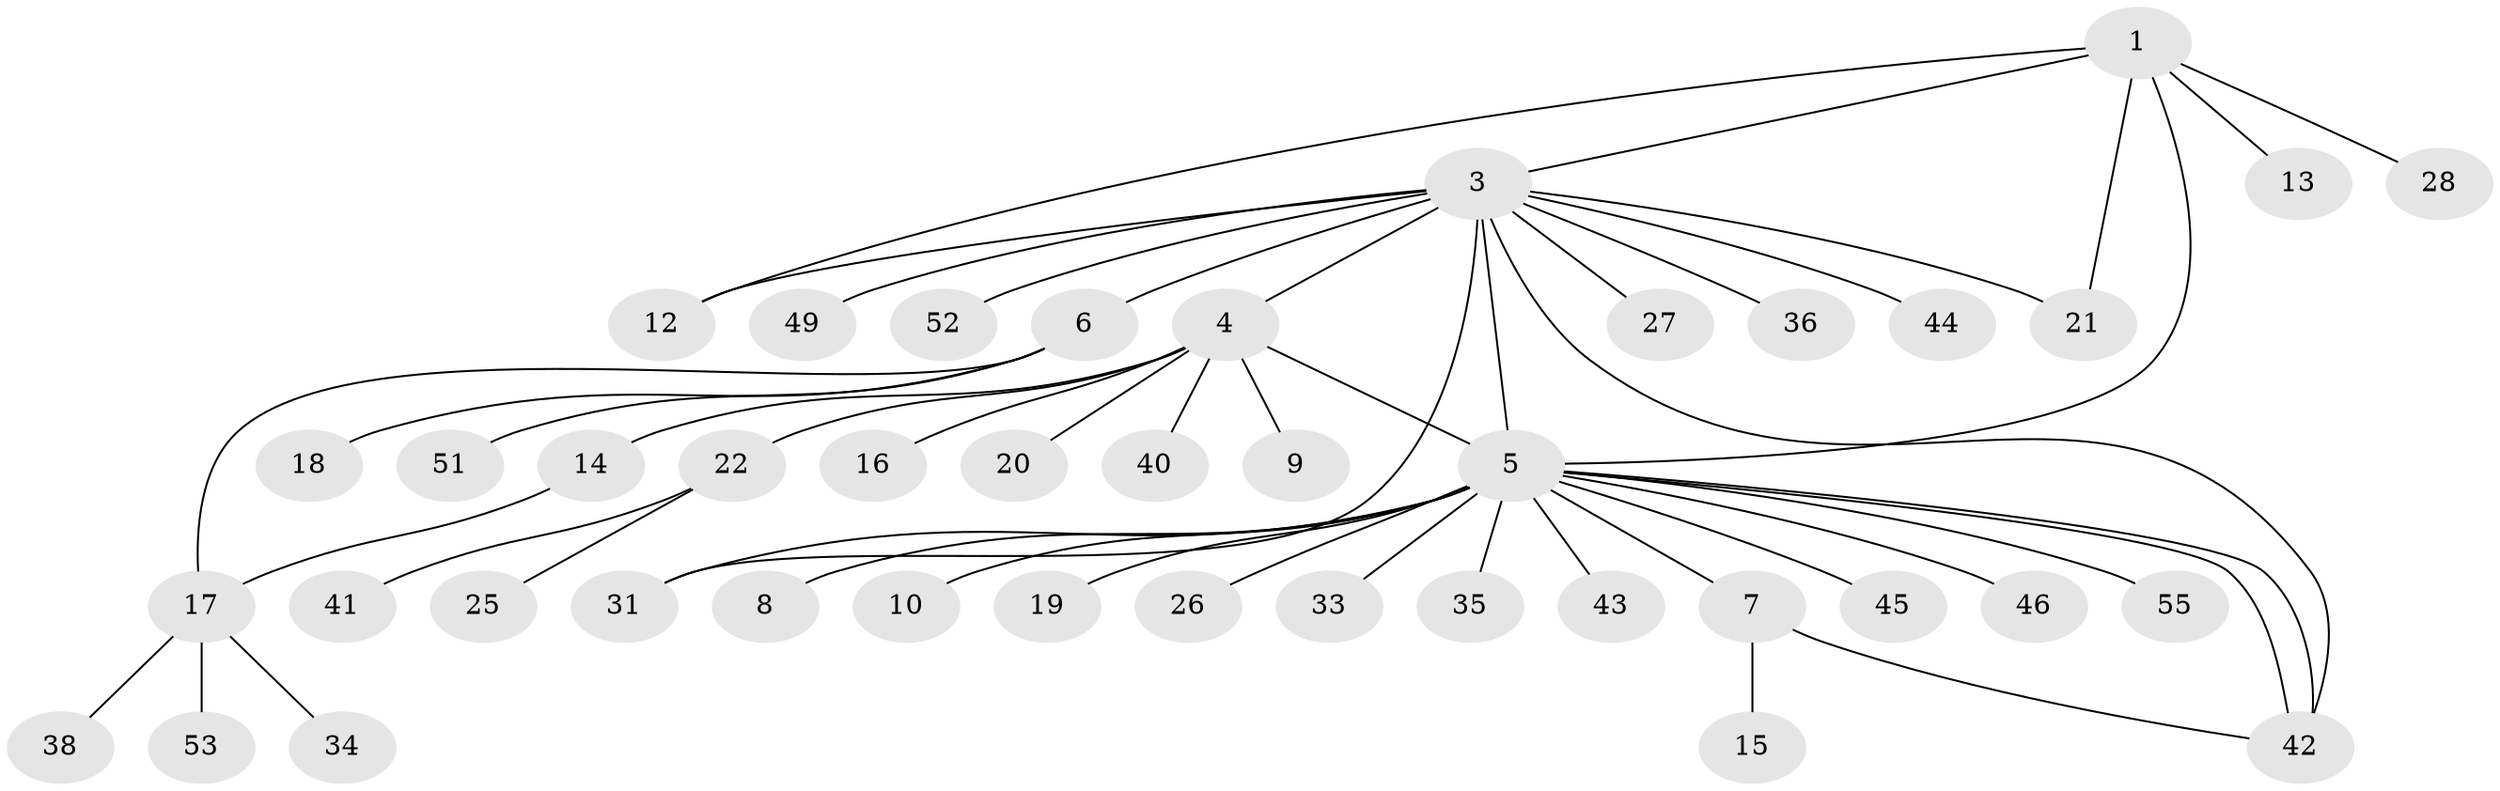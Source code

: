 // original degree distribution, {5: 0.07272727272727272, 3: 0.10909090909090909, 8: 0.03636363636363636, 7: 0.01818181818181818, 17: 0.01818181818181818, 1: 0.5818181818181818, 2: 0.16363636363636364}
// Generated by graph-tools (version 1.1) at 2025/11/02/27/25 16:11:10]
// undirected, 42 vertices, 50 edges
graph export_dot {
graph [start="1"]
  node [color=gray90,style=filled];
  1 [super="+2"];
  3 [super="+32"];
  4 [super="+11"];
  5 [super="+23"];
  6 [super="+29"];
  7 [super="+37"];
  8;
  9;
  10;
  12;
  13;
  14;
  15;
  16;
  17 [super="+30"];
  18;
  19;
  20;
  21;
  22 [super="+24"];
  25;
  26;
  27 [super="+54"];
  28;
  31 [super="+39"];
  33;
  34;
  35 [super="+50"];
  36;
  38;
  40;
  41;
  42 [super="+47"];
  43;
  44;
  45 [super="+48"];
  46;
  49;
  51;
  52;
  53;
  55;
  1 -- 3;
  1 -- 12;
  1 -- 13;
  1 -- 28;
  1 -- 5;
  1 -- 21;
  3 -- 4;
  3 -- 6;
  3 -- 27;
  3 -- 31;
  3 -- 44;
  3 -- 52;
  3 -- 49;
  3 -- 36;
  3 -- 21;
  3 -- 5 [weight=2];
  3 -- 42;
  3 -- 12;
  4 -- 9;
  4 -- 14;
  4 -- 16;
  4 -- 20;
  4 -- 40;
  4 -- 5;
  4 -- 22;
  5 -- 7;
  5 -- 8;
  5 -- 10;
  5 -- 19;
  5 -- 26;
  5 -- 31;
  5 -- 33;
  5 -- 35;
  5 -- 42;
  5 -- 42;
  5 -- 43;
  5 -- 45;
  5 -- 46;
  5 -- 55;
  6 -- 17;
  6 -- 18;
  6 -- 51;
  7 -- 15;
  7 -- 42;
  14 -- 17;
  17 -- 34;
  17 -- 53;
  17 -- 38;
  22 -- 25;
  22 -- 41;
}
